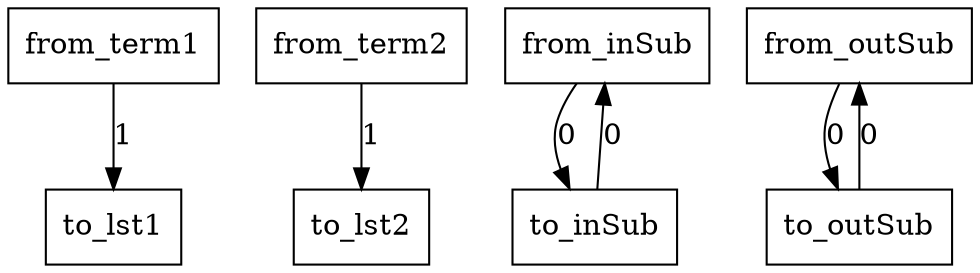 digraph {
    graph [rankdir=TB
          ,bgcolor=transparent];
    node [shape=box
         ,fillcolor=white
         ,style=filled];
    0 [label=<from_term1>];
    1 [label=<from_term2>];
    2 [label=<from_inSub>];
    3 [label=<from_outSub>];
    4 [label=<to_lst1>];
    5 [label=<to_lst2>];
    6 [label=<to_inSub>];
    7 [label=<to_outSub>];
    0 -> 4 [label=1];
    1 -> 5 [label=1];
    2 -> 6 [label=0];
    3 -> 7 [label=0];
    6 -> 2 [label=0];
    7 -> 3 [label=0];
}